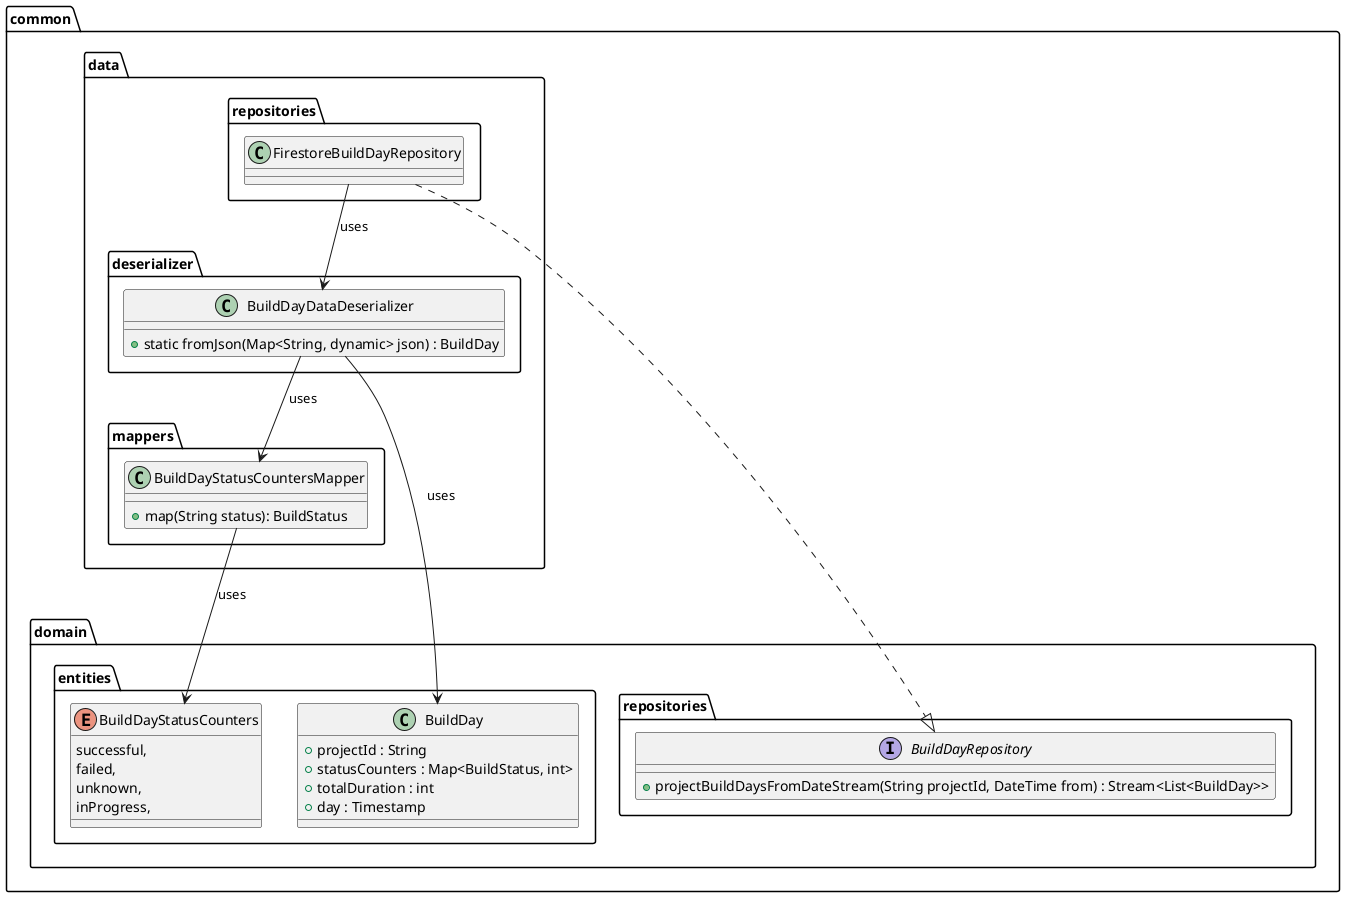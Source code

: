 @startuml build_days_data_layer_class_diagram

package common {
    package domain {
        package repositories {
            interface BuildDayRepository {
                + projectBuildDaysFromDateStream(String projectId, DateTime from) : Stream<List<BuildDay>>
            }
        }

        package entities {
            class BuildDay {
                + projectId : String
                + statusCounters : Map<BuildStatus, int>
                + totalDuration : int
                + day : Timestamp
            }

            enum BuildDayStatusCounters {
                successful,
                failed,
                unknown,
                inProgress,
            }
        }
    }

    package data {
        package repositories as data_repositories {
            class FirestoreBuildDayRepository {}
        }

        package deserializer {
            class BuildDayDataDeserializer {
                + static fromJson(Map<String, dynamic> json) : BuildDay
            }
        }

        package mappers {
            class BuildDayStatusCountersMapper {
                + map(String status): BuildStatus
            }
        }
    }
}


FirestoreBuildDayRepository ..|> BuildDayRepository
FirestoreBuildDayRepository --> BuildDayDataDeserializer : uses
BuildDayDataDeserializer --> BuildDayStatusCountersMapper: uses
BuildDayStatusCountersMapper --> BuildDayStatusCounters : uses

BuildDayDataDeserializer --> BuildDay : uses

@enduml
